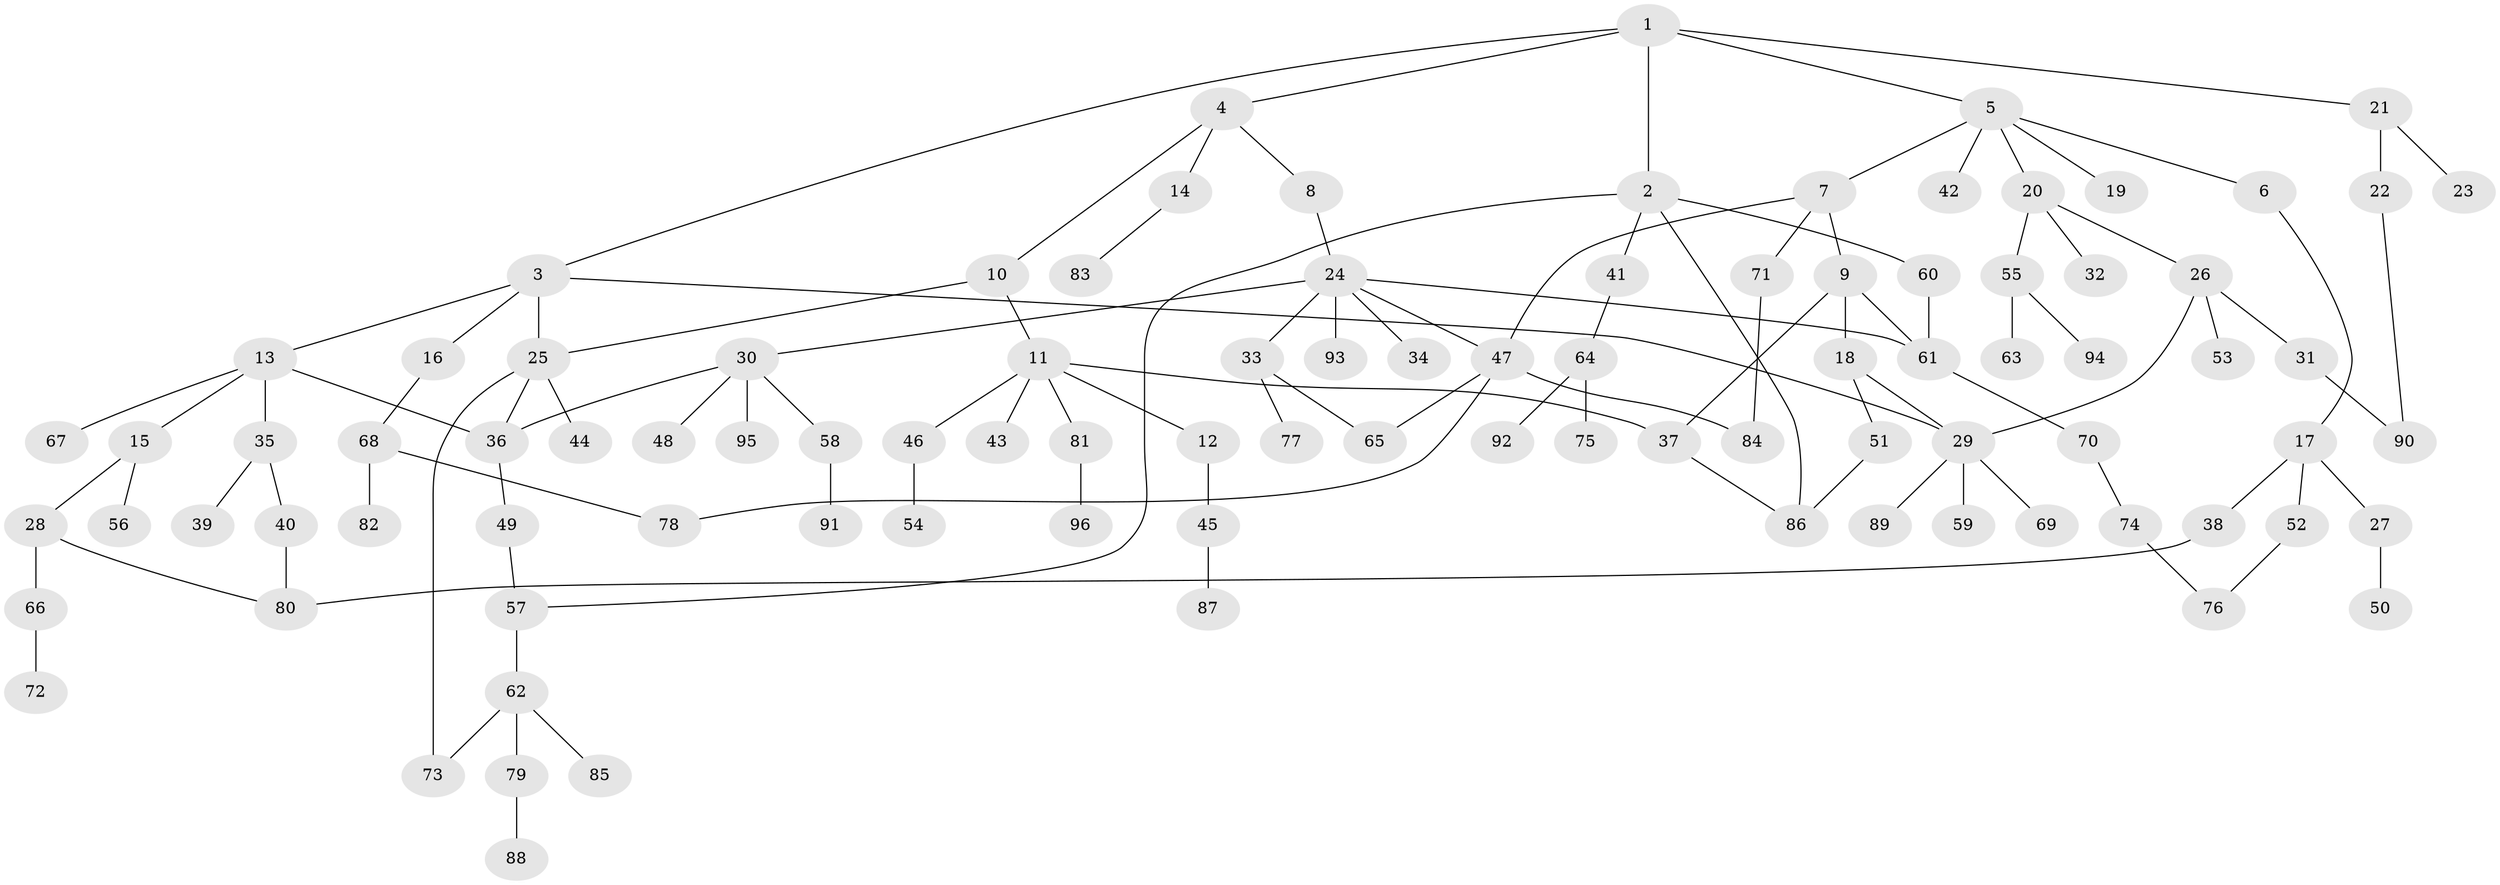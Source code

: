 // Generated by graph-tools (version 1.1) at 2025/13/03/09/25 04:13:19]
// undirected, 96 vertices, 115 edges
graph export_dot {
graph [start="1"]
  node [color=gray90,style=filled];
  1;
  2;
  3;
  4;
  5;
  6;
  7;
  8;
  9;
  10;
  11;
  12;
  13;
  14;
  15;
  16;
  17;
  18;
  19;
  20;
  21;
  22;
  23;
  24;
  25;
  26;
  27;
  28;
  29;
  30;
  31;
  32;
  33;
  34;
  35;
  36;
  37;
  38;
  39;
  40;
  41;
  42;
  43;
  44;
  45;
  46;
  47;
  48;
  49;
  50;
  51;
  52;
  53;
  54;
  55;
  56;
  57;
  58;
  59;
  60;
  61;
  62;
  63;
  64;
  65;
  66;
  67;
  68;
  69;
  70;
  71;
  72;
  73;
  74;
  75;
  76;
  77;
  78;
  79;
  80;
  81;
  82;
  83;
  84;
  85;
  86;
  87;
  88;
  89;
  90;
  91;
  92;
  93;
  94;
  95;
  96;
  1 -- 2;
  1 -- 3;
  1 -- 4;
  1 -- 5;
  1 -- 21;
  2 -- 41;
  2 -- 60;
  2 -- 57;
  2 -- 86;
  3 -- 13;
  3 -- 16;
  3 -- 25;
  3 -- 29;
  4 -- 8;
  4 -- 10;
  4 -- 14;
  5 -- 6;
  5 -- 7;
  5 -- 19;
  5 -- 20;
  5 -- 42;
  6 -- 17;
  7 -- 9;
  7 -- 71;
  7 -- 47;
  8 -- 24;
  9 -- 18;
  9 -- 37;
  9 -- 61;
  10 -- 11;
  10 -- 25;
  11 -- 12;
  11 -- 37;
  11 -- 43;
  11 -- 46;
  11 -- 81;
  12 -- 45;
  13 -- 15;
  13 -- 35;
  13 -- 67;
  13 -- 36;
  14 -- 83;
  15 -- 28;
  15 -- 56;
  16 -- 68;
  17 -- 27;
  17 -- 38;
  17 -- 52;
  18 -- 29;
  18 -- 51;
  20 -- 26;
  20 -- 32;
  20 -- 55;
  21 -- 22;
  21 -- 23;
  22 -- 90;
  24 -- 30;
  24 -- 33;
  24 -- 34;
  24 -- 47;
  24 -- 93;
  24 -- 61;
  25 -- 44;
  25 -- 36;
  25 -- 73;
  26 -- 31;
  26 -- 53;
  26 -- 29;
  27 -- 50;
  28 -- 66;
  28 -- 80;
  29 -- 59;
  29 -- 69;
  29 -- 89;
  30 -- 36;
  30 -- 48;
  30 -- 58;
  30 -- 95;
  31 -- 90;
  33 -- 77;
  33 -- 65;
  35 -- 39;
  35 -- 40;
  36 -- 49;
  37 -- 86;
  38 -- 80;
  40 -- 80;
  41 -- 64;
  45 -- 87;
  46 -- 54;
  47 -- 65;
  47 -- 84;
  47 -- 78;
  49 -- 57;
  51 -- 86;
  52 -- 76;
  55 -- 63;
  55 -- 94;
  57 -- 62;
  58 -- 91;
  60 -- 61;
  61 -- 70;
  62 -- 73;
  62 -- 79;
  62 -- 85;
  64 -- 75;
  64 -- 92;
  66 -- 72;
  68 -- 78;
  68 -- 82;
  70 -- 74;
  71 -- 84;
  74 -- 76;
  79 -- 88;
  81 -- 96;
}
